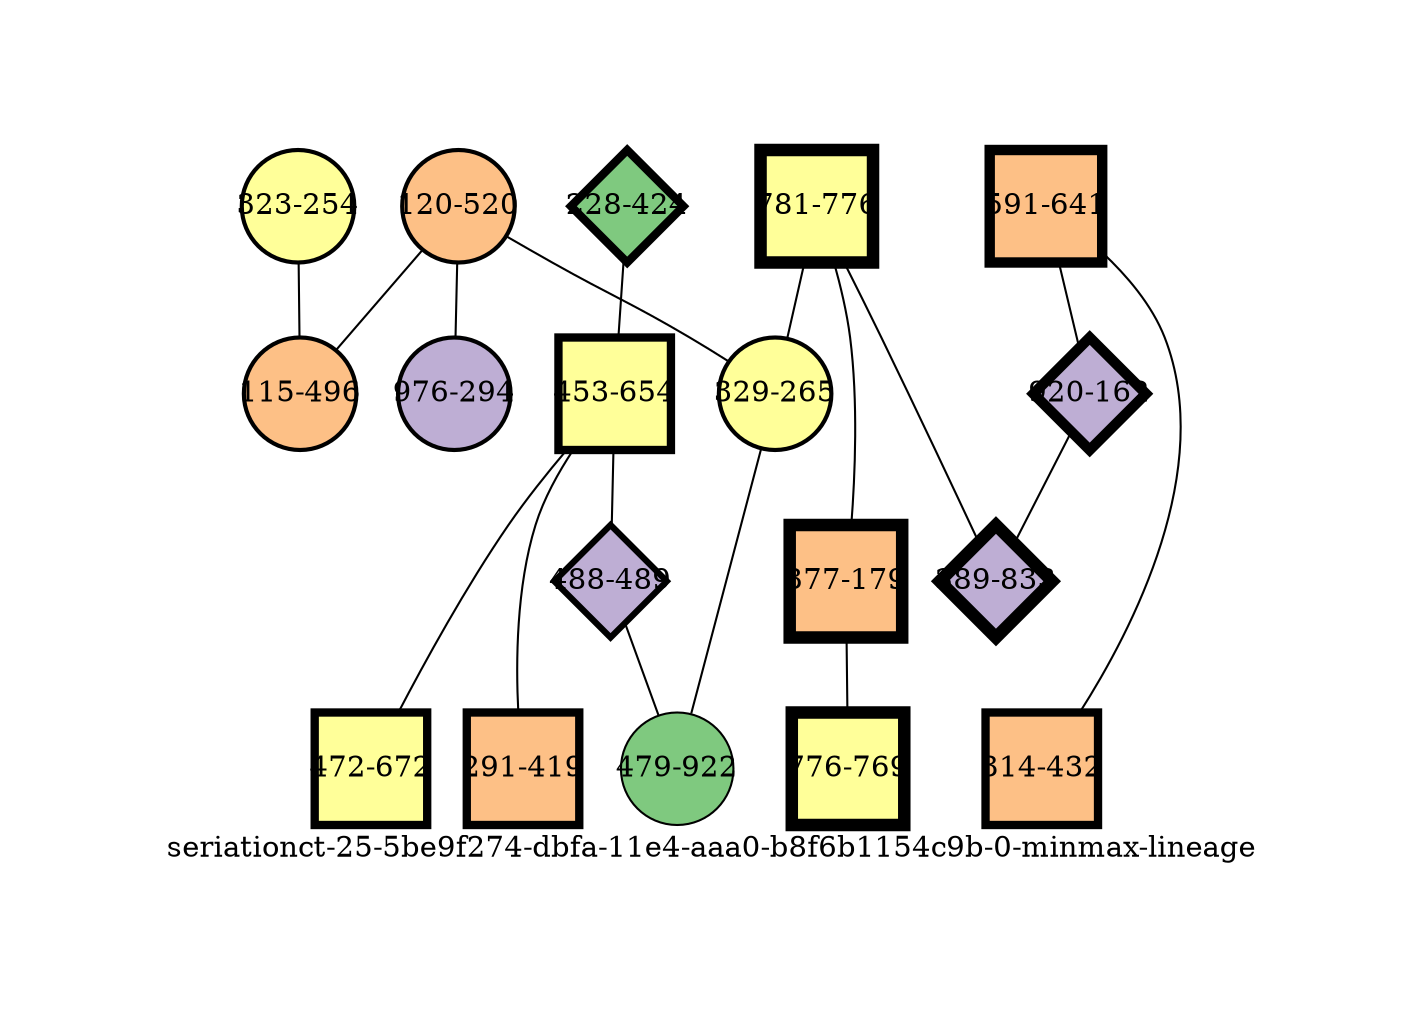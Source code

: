 strict graph "seriationct-25-5be9f274-dbfa-11e4-aaa0-b8f6b1154c9b-0-minmax-lineage" {
labelloc=b;
ratio=auto;
pad="1.0";
label="seriationct-25-5be9f274-dbfa-11e4-aaa0-b8f6b1154c9b-0-minmax-lineage";
node [width="0.75", style=filled, fixedsize=true, height="0.75", shape=circle, label=""];
0 [xCoordinate="776.0", appears_in_slice=6, yCoordinate="781.0", colorscheme=accent6, lineage_id=1, short_label="781-776", label="781-776", shape=square, cluster_id=3, fillcolor=4, size="500.0", id=1, penwidth="6.0"];
1 [xCoordinate="424.0", appears_in_slice=4, yCoordinate="228.0", colorscheme=accent6, lineage_id=2, short_label="228-424", label="228-424", shape=diamond, cluster_id=0, fillcolor=1, size="500.0", id=0, penwidth="4.0"];
2 [xCoordinate="641.0", appears_in_slice=5, yCoordinate="591.0", colorscheme=accent6, lineage_id=1, short_label="591-641", label="591-641", shape=square, cluster_id=2, fillcolor=3, size="500.0", id=2, penwidth="5.0"];
3 [xCoordinate="654.0", appears_in_slice=4, yCoordinate="453.0", colorscheme=accent6, lineage_id=1, short_label="453-654", label="453-654", shape=square, cluster_id=3, fillcolor=4, size="500.0", id=6, penwidth="4.0"];
4 [xCoordinate="672.0", appears_in_slice=4, yCoordinate="472.0", colorscheme=accent6, lineage_id=1, short_label="472-672", label="472-672", shape=square, cluster_id=3, fillcolor=4, size="500.0", id=4, penwidth="4.0"];
5 [xCoordinate="520.0", appears_in_slice=2, yCoordinate="120.0", colorscheme=accent6, lineage_id=0, short_label="120-520", label="120-520", shape=circle, cluster_id=2, fillcolor=3, size="500.0", id=16, penwidth="2.0"];
6 [xCoordinate="265.0", appears_in_slice=2, yCoordinate="329.0", colorscheme=accent6, lineage_id=0, short_label="329-265", label="329-265", shape=circle, cluster_id=3, fillcolor=4, size="500.0", id=3, penwidth="2.0"];
7 [xCoordinate="179.0", appears_in_slice=6, yCoordinate="377.0", colorscheme=accent6, lineage_id=1, short_label="377-179", label="377-179", shape=square, cluster_id=2, fillcolor=3, size="500.0", id=7, penwidth="6.0"];
8 [xCoordinate="254.0", appears_in_slice=2, yCoordinate="323.0", colorscheme=accent6, lineage_id=0, short_label="323-254", label="323-254", shape=circle, cluster_id=3, fillcolor=4, size="500.0", id=8, penwidth="2.0"];
9 [xCoordinate="162.0", appears_in_slice=5, yCoordinate="920.0", colorscheme=accent6, lineage_id=2, short_label="920-162", label="920-162", shape=diamond, cluster_id=1, fillcolor=2, size="500.0", id=9, penwidth="5.0"];
10 [xCoordinate="294.0", appears_in_slice=2, yCoordinate="976.0", colorscheme=accent6, lineage_id=0, short_label="976-294", label="976-294", shape=circle, cluster_id=1, fillcolor=2, size="500.0", id=10, penwidth="2.0"];
11 [xCoordinate="496.0", appears_in_slice=2, yCoordinate="115.0", colorscheme=accent6, lineage_id=0, short_label="115-496", label="115-496", shape=circle, cluster_id=2, fillcolor=3, size="500.0", id=11, penwidth="2.0"];
12 [xCoordinate="432.0", appears_in_slice=4, yCoordinate="314.0", colorscheme=accent6, lineage_id=1, short_label="314-432", label="314-432", shape=square, cluster_id=2, fillcolor=3, size="500.0", id=12, penwidth="4.0"];
13 [xCoordinate="489.0", appears_in_slice=3, yCoordinate="488.0", colorscheme=accent6, lineage_id=2, short_label="488-489", label="488-489", shape=diamond, cluster_id=1, fillcolor=2, size="500.0", id=13, penwidth="3.0"];
14 [xCoordinate="922.0", appears_in_slice=1, yCoordinate="479.0", colorscheme=accent6, lineage_id=0, short_label="479-922", label="479-922", shape=circle, cluster_id=0, fillcolor=1, size="500.0", id=14, penwidth="1.0"];
15 [xCoordinate="419.0", appears_in_slice=4, yCoordinate="291.0", colorscheme=accent6, lineage_id=1, short_label="291-419", label="291-419", shape=square, cluster_id=2, fillcolor=3, size="500.0", id=15, penwidth="4.0"];
16 [xCoordinate="769.0", appears_in_slice=6, yCoordinate="776.0", colorscheme=accent6, lineage_id=1, short_label="776-769", label="776-769", shape=square, cluster_id=3, fillcolor=4, size="500.0", id=5, penwidth="6.0"];
17 [xCoordinate="833.0", appears_in_slice=6, yCoordinate="389.0", colorscheme=accent6, lineage_id=2, short_label="389-833", label="389-833", shape=diamond, cluster_id=1, fillcolor=2, size="500.0", id=17, penwidth="6.0"];
0 -- 17  [inverseweight="3.78853113935", weight="0.263954541541"];
0 -- 6  [inverseweight="1.38641992214", weight="0.721282191656"];
0 -- 7  [inverseweight="1.51600093638", weight="0.65963019943"];
1 -- 3  [inverseweight="41.6666666667", weight="0.024"];
2 -- 9  [inverseweight="2.95676875422", weight="0.338207037183"];
2 -- 12  [inverseweight="4.40225453163", weight="0.227156333832"];
3 -- 4  [inverseweight="14.3502894483", weight="0.0696850055607"];
3 -- 13  [inverseweight="2.76179875095", weight="0.362082863444"];
3 -- 15  [inverseweight="13.4110445196", weight="0.0745654075292"];
5 -- 10  [inverseweight="3.9642607557", weight="0.252253840407"];
5 -- 11  [inverseweight="1.85083658212", weight="0.540296215052"];
5 -- 6  [inverseweight="3.64934339622", weight="0.274021896935"];
6 -- 14  [inverseweight="1.66854019139", weight="0.599326288427"];
7 -- 16  [inverseweight="11.1580460669", weight="0.0896214260096"];
8 -- 11  [inverseweight="46.0287308949", weight="0.0217255609824"];
9 -- 17  [inverseweight="4.51275300895", weight="0.221594223751"];
13 -- 14  [inverseweight="1.51994642101", weight="0.657917928012"];
}
